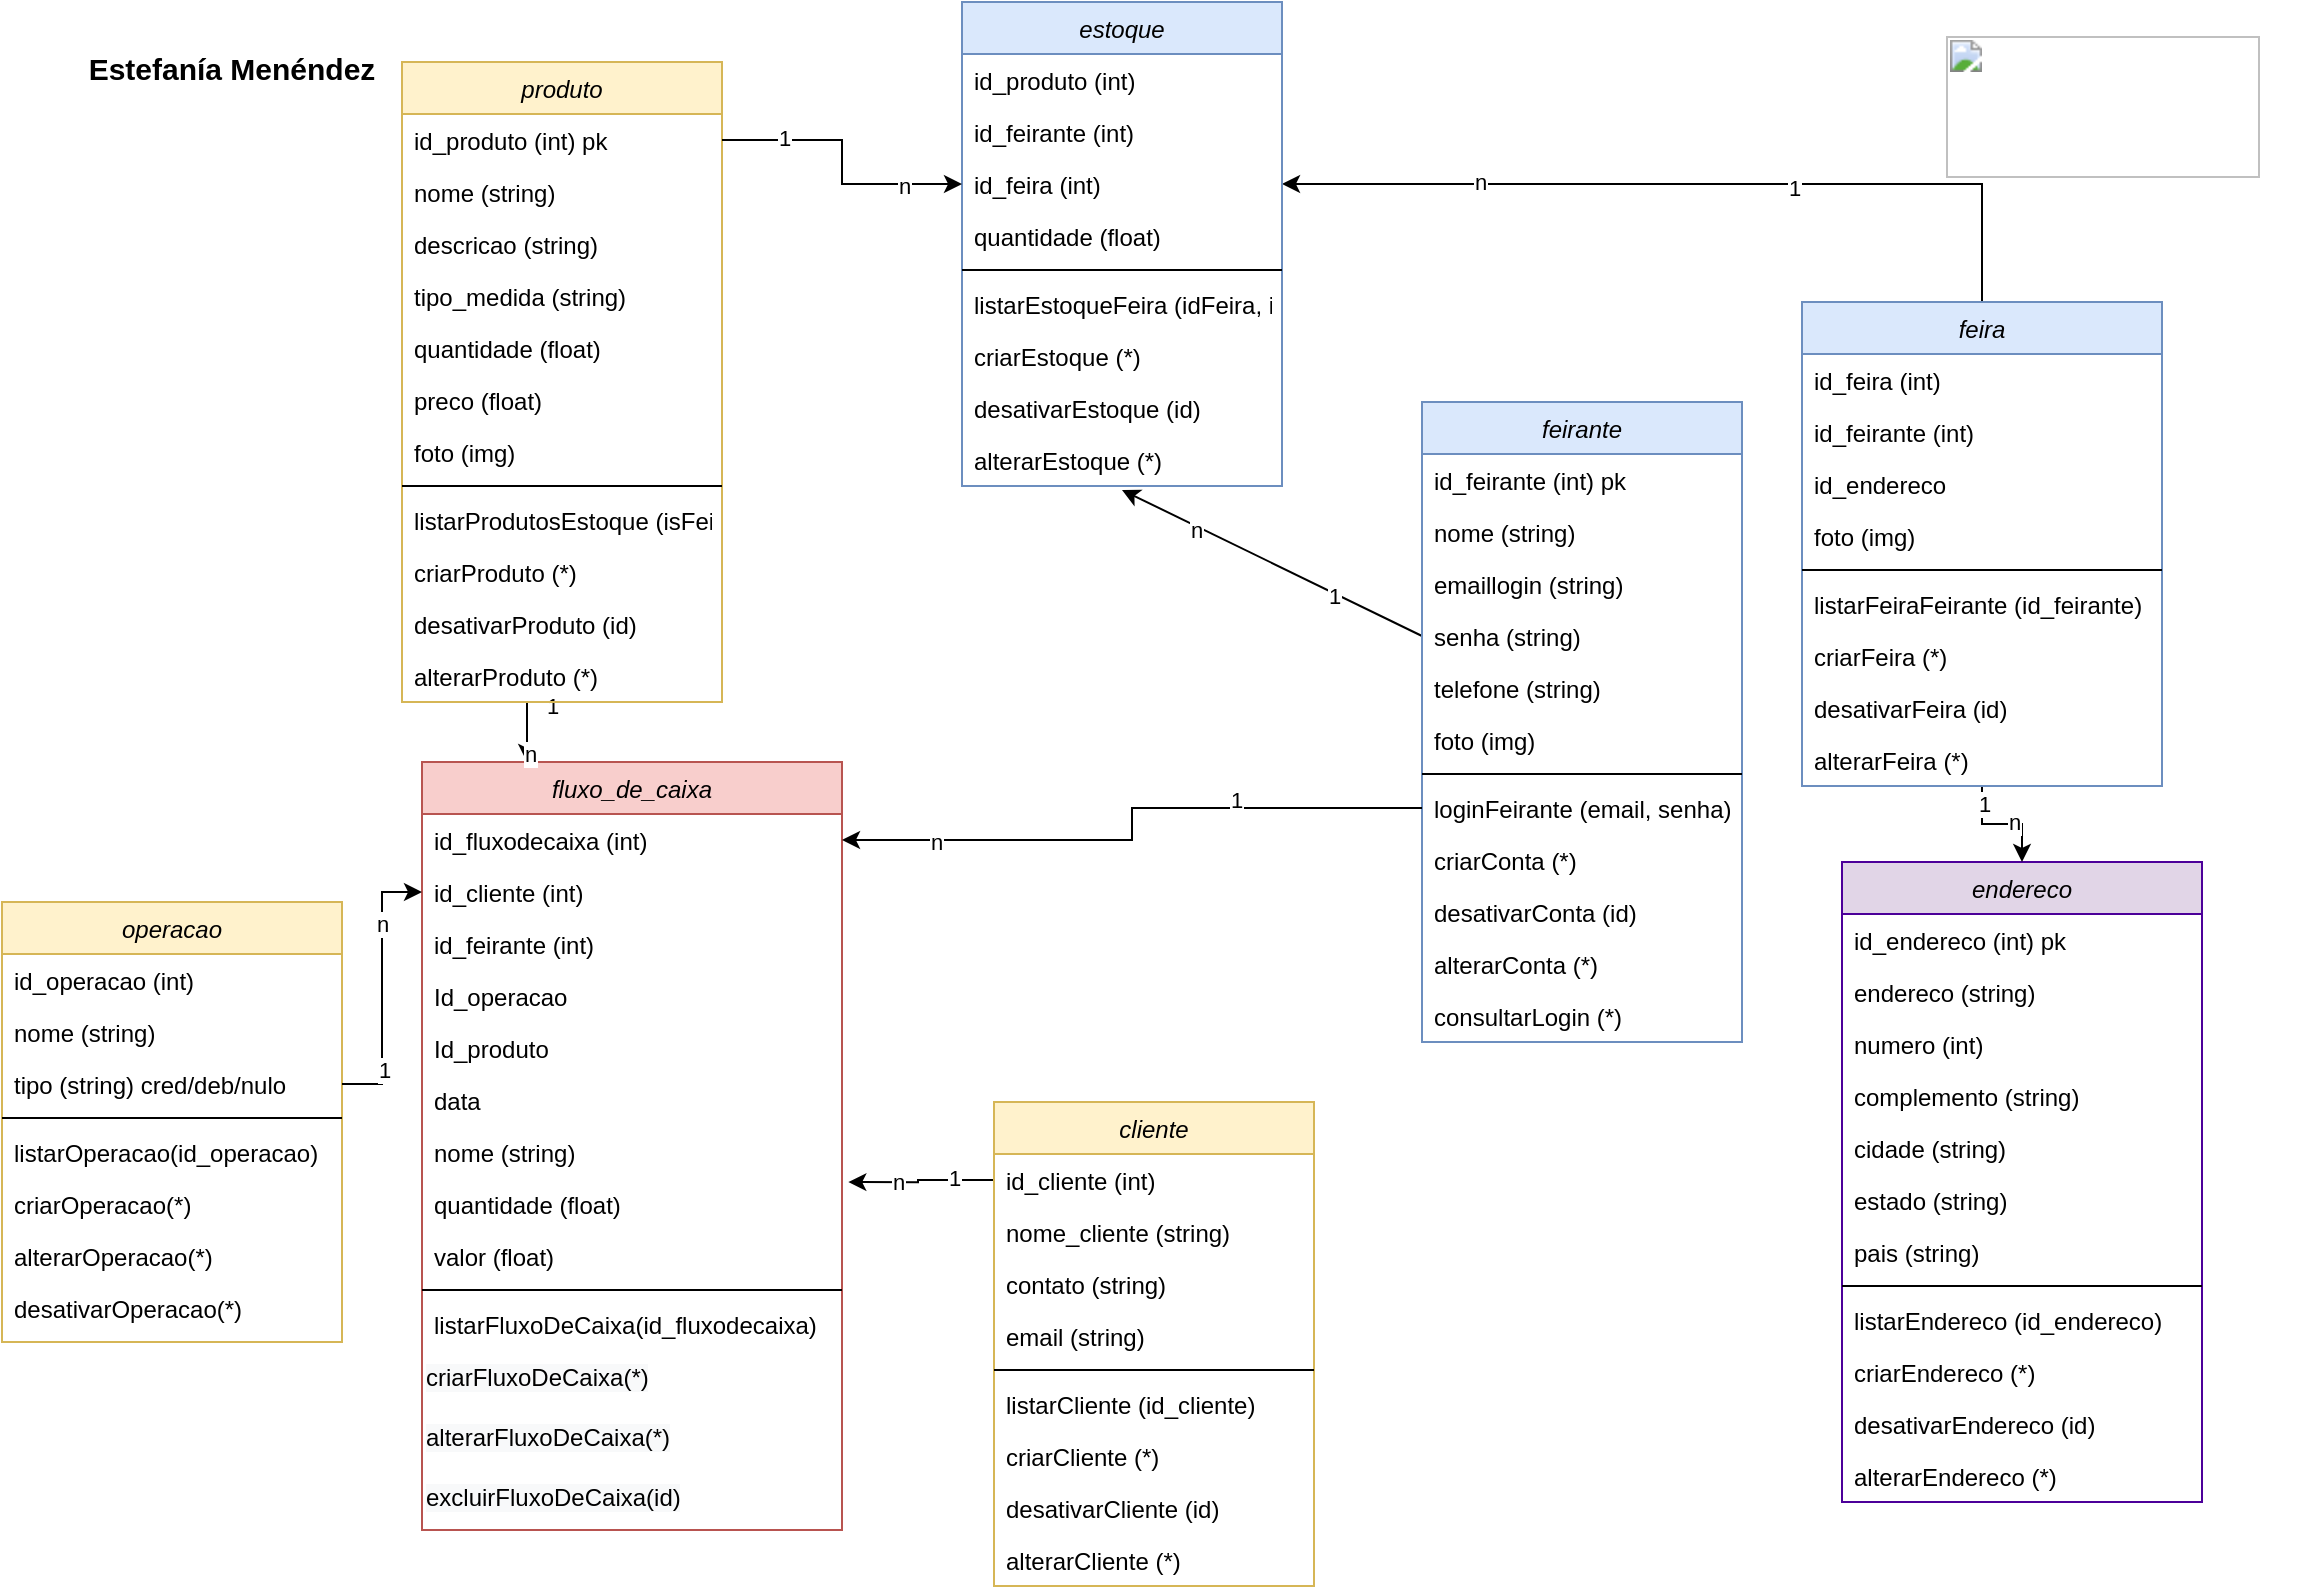 <mxfile version="18.0.6" type="google"><diagram id="C5RBs43oDa-KdzZeNtuy" name="Page-1"><mxGraphModel grid="1" page="1" gridSize="10" guides="1" tooltips="1" connect="1" arrows="1" fold="1" pageScale="1" pageWidth="1169" pageHeight="827" math="0" shadow="0"><root><mxCell id="WIyWlLk6GJQsqaUBKTNV-0"/><mxCell id="WIyWlLk6GJQsqaUBKTNV-1" parent="WIyWlLk6GJQsqaUBKTNV-0"/><mxCell id="e-i-i60JlAtbkiy0zl12-23" style="rounded=0;orthogonalLoop=1;jettySize=auto;html=1;exitX=0;exitY=0.5;exitDx=0;exitDy=0;entryX=0.5;entryY=1.077;entryDx=0;entryDy=0;startArrow=none;startFill=0;sourcePerimeterSpacing=0;targetPerimeterSpacing=0;strokeColor=default;entryPerimeter=0;" edge="1" parent="WIyWlLk6GJQsqaUBKTNV-1" source="f_8SChdZ57x9D4HwV-vr-21" target="UwgjH80NYQjeE0cWPlej-6"><mxGeometry relative="1" as="geometry"/></mxCell><mxCell id="e-i-i60JlAtbkiy0zl12-24" value="n" style="edgeLabel;html=1;align=center;verticalAlign=middle;resizable=0;points=[];" connectable="0" vertex="1" parent="e-i-i60JlAtbkiy0zl12-23"><mxGeometry x="0.504" y="2" relative="1" as="geometry"><mxPoint as="offset"/></mxGeometry></mxCell><mxCell id="e-i-i60JlAtbkiy0zl12-25" value="1" style="edgeLabel;html=1;align=center;verticalAlign=middle;resizable=0;points=[];" connectable="0" vertex="1" parent="e-i-i60JlAtbkiy0zl12-23"><mxGeometry x="-0.414" y="1" relative="1" as="geometry"><mxPoint as="offset"/></mxGeometry></mxCell><mxCell id="zkfFHV4jXpPFQw0GAbJ--0" value="feirante" style="swimlane;fontStyle=2;align=center;verticalAlign=top;childLayout=stackLayout;horizontal=1;startSize=26;horizontalStack=0;resizeParent=1;resizeLast=0;collapsible=1;marginBottom=0;rounded=0;shadow=0;strokeWidth=1;fillColor=#dae8fc;strokeColor=#6c8ebf;" vertex="1" parent="WIyWlLk6GJQsqaUBKTNV-1"><mxGeometry x="-450" y="200" width="160" height="320" as="geometry"><mxRectangle x="-610" y="310" width="160" height="26" as="alternateBounds"/></mxGeometry></mxCell><mxCell id="zkfFHV4jXpPFQw0GAbJ--1" value="id_feirante (int) pk" style="text;align=left;verticalAlign=top;spacingLeft=4;spacingRight=4;overflow=hidden;rotatable=0;points=[[0,0.5],[1,0.5]];portConstraint=eastwest;" vertex="1" parent="zkfFHV4jXpPFQw0GAbJ--0"><mxGeometry y="26" width="160" height="26" as="geometry"/></mxCell><mxCell id="zkfFHV4jXpPFQw0GAbJ--2" value="nome (string)" style="text;align=left;verticalAlign=top;spacingLeft=4;spacingRight=4;overflow=hidden;rotatable=0;points=[[0,0.5],[1,0.5]];portConstraint=eastwest;rounded=0;shadow=0;html=0;" vertex="1" parent="zkfFHV4jXpPFQw0GAbJ--0"><mxGeometry y="52" width="160" height="26" as="geometry"/></mxCell><mxCell id="zkfFHV4jXpPFQw0GAbJ--3" value="emaillogin (string)" style="text;align=left;verticalAlign=top;spacingLeft=4;spacingRight=4;overflow=hidden;rotatable=0;points=[[0,0.5],[1,0.5]];portConstraint=eastwest;rounded=0;shadow=0;html=0;" vertex="1" parent="zkfFHV4jXpPFQw0GAbJ--0"><mxGeometry y="78" width="160" height="26" as="geometry"/></mxCell><mxCell id="f_8SChdZ57x9D4HwV-vr-21" value="senha (string)" style="text;strokeColor=none;fillColor=none;align=left;verticalAlign=top;spacingLeft=4;spacingRight=4;overflow=hidden;rotatable=0;points=[[0,0.5],[1,0.5]];portConstraint=eastwest;" vertex="1" parent="zkfFHV4jXpPFQw0GAbJ--0"><mxGeometry y="104" width="160" height="26" as="geometry"/></mxCell><mxCell id="f_8SChdZ57x9D4HwV-vr-24" value="telefone (string)" style="text;strokeColor=none;fillColor=none;align=left;verticalAlign=top;spacingLeft=4;spacingRight=4;overflow=hidden;rotatable=0;points=[[0,0.5],[1,0.5]];portConstraint=eastwest;" vertex="1" parent="zkfFHV4jXpPFQw0GAbJ--0"><mxGeometry y="130" width="160" height="26" as="geometry"/></mxCell><mxCell id="f_8SChdZ57x9D4HwV-vr-25" value="foto (img)" style="text;strokeColor=none;fillColor=none;align=left;verticalAlign=top;spacingLeft=4;spacingRight=4;overflow=hidden;rotatable=0;points=[[0,0.5],[1,0.5]];portConstraint=eastwest;" vertex="1" parent="zkfFHV4jXpPFQw0GAbJ--0"><mxGeometry y="156" width="160" height="26" as="geometry"/></mxCell><mxCell id="zkfFHV4jXpPFQw0GAbJ--4" value="" style="line;html=1;strokeWidth=1;align=left;verticalAlign=middle;spacingTop=-1;spacingLeft=3;spacingRight=3;rotatable=0;labelPosition=right;points=[];portConstraint=eastwest;" vertex="1" parent="zkfFHV4jXpPFQw0GAbJ--0"><mxGeometry y="182" width="160" height="8" as="geometry"/></mxCell><mxCell id="UwgjH80NYQjeE0cWPlej-4" value="loginFeirante (email, senha)" style="text;align=left;verticalAlign=top;spacingLeft=4;spacingRight=4;overflow=hidden;rotatable=0;points=[[0,0.5],[1,0.5]];portConstraint=eastwest;" vertex="1" parent="zkfFHV4jXpPFQw0GAbJ--0"><mxGeometry y="190" width="160" height="26" as="geometry"/></mxCell><mxCell id="UwgjH80NYQjeE0cWPlej-5" value="criarConta (*)" style="text;align=left;verticalAlign=top;spacingLeft=4;spacingRight=4;overflow=hidden;rotatable=0;points=[[0,0.5],[1,0.5]];portConstraint=eastwest;" vertex="1" parent="zkfFHV4jXpPFQw0GAbJ--0"><mxGeometry y="216" width="160" height="26" as="geometry"/></mxCell><mxCell id="UwgjH80NYQjeE0cWPlej-3" value="desativarConta (id)" style="text;align=left;verticalAlign=top;spacingLeft=4;spacingRight=4;overflow=hidden;rotatable=0;points=[[0,0.5],[1,0.5]];portConstraint=eastwest;" vertex="1" parent="zkfFHV4jXpPFQw0GAbJ--0"><mxGeometry y="242" width="160" height="26" as="geometry"/></mxCell><mxCell id="ShE55iTmVnaDnwf2a41u-0" value="alterarConta (*)" style="text;align=left;verticalAlign=top;spacingLeft=4;spacingRight=4;overflow=hidden;rotatable=0;points=[[0,0.5],[1,0.5]];portConstraint=eastwest;" vertex="1" parent="zkfFHV4jXpPFQw0GAbJ--0"><mxGeometry y="268" width="160" height="26" as="geometry"/></mxCell><mxCell id="zkfFHV4jXpPFQw0GAbJ--5" value="consultarLogin (*)" style="text;align=left;verticalAlign=top;spacingLeft=4;spacingRight=4;overflow=hidden;rotatable=0;points=[[0,0.5],[1,0.5]];portConstraint=eastwest;" vertex="1" parent="zkfFHV4jXpPFQw0GAbJ--0"><mxGeometry y="294" width="160" height="26" as="geometry"/></mxCell><mxCell id="f_8SChdZ57x9D4HwV-vr-37" value="fluxo_de_caixa" style="swimlane;fontStyle=2;align=center;verticalAlign=top;childLayout=stackLayout;horizontal=1;startSize=26;horizontalStack=0;resizeParent=1;resizeLast=0;collapsible=1;marginBottom=0;rounded=0;shadow=0;strokeWidth=1;fillColor=#f8cecc;strokeColor=#b85450;" vertex="1" parent="WIyWlLk6GJQsqaUBKTNV-1"><mxGeometry x="-950" y="380" width="210" height="384" as="geometry"><mxRectangle x="-780" y="710" width="160" height="26" as="alternateBounds"/></mxGeometry></mxCell><mxCell id="f_8SChdZ57x9D4HwV-vr-38" value="id_fluxodecaixa (int)" style="text;align=left;verticalAlign=top;spacingLeft=4;spacingRight=4;overflow=hidden;rotatable=0;points=[[0,0.5],[1,0.5]];portConstraint=eastwest;" vertex="1" parent="f_8SChdZ57x9D4HwV-vr-37"><mxGeometry y="26" width="210" height="26" as="geometry"/></mxCell><mxCell id="f_8SChdZ57x9D4HwV-vr-146" value="id_cliente (int)" style="text;strokeColor=none;fillColor=none;align=left;verticalAlign=top;spacingLeft=4;spacingRight=4;overflow=hidden;rotatable=0;points=[[0,0.5],[1,0.5]];portConstraint=eastwest;" vertex="1" parent="f_8SChdZ57x9D4HwV-vr-37"><mxGeometry y="52" width="210" height="26" as="geometry"/></mxCell><mxCell id="f_8SChdZ57x9D4HwV-vr-45" value="id_feirante (int)" style="text;strokeColor=none;fillColor=none;align=left;verticalAlign=top;spacingLeft=4;spacingRight=4;overflow=hidden;rotatable=0;points=[[0,0.5],[1,0.5]];portConstraint=eastwest;" vertex="1" parent="f_8SChdZ57x9D4HwV-vr-37"><mxGeometry y="78" width="210" height="26" as="geometry"/></mxCell><mxCell id="f_8SChdZ57x9D4HwV-vr-39" value="Id_operacao" style="text;align=left;verticalAlign=top;spacingLeft=4;spacingRight=4;overflow=hidden;rotatable=0;points=[[0,0.5],[1,0.5]];portConstraint=eastwest;rounded=0;shadow=0;html=0;" vertex="1" parent="f_8SChdZ57x9D4HwV-vr-37"><mxGeometry y="104" width="210" height="26" as="geometry"/></mxCell><mxCell id="e-i-i60JlAtbkiy0zl12-42" value="Id_produto" style="text;align=left;verticalAlign=top;spacingLeft=4;spacingRight=4;overflow=hidden;rotatable=0;points=[[0,0.5],[1,0.5]];portConstraint=eastwest;rounded=0;shadow=0;html=0;" vertex="1" parent="f_8SChdZ57x9D4HwV-vr-37"><mxGeometry y="130" width="210" height="26" as="geometry"/></mxCell><mxCell id="e-i-i60JlAtbkiy0zl12-43" value="data" style="text;align=left;verticalAlign=top;spacingLeft=4;spacingRight=4;overflow=hidden;rotatable=0;points=[[0,0.5],[1,0.5]];portConstraint=eastwest;rounded=0;shadow=0;html=0;" vertex="1" parent="f_8SChdZ57x9D4HwV-vr-37"><mxGeometry y="156" width="210" height="26" as="geometry"/></mxCell><mxCell id="f_8SChdZ57x9D4HwV-vr-107" value="nome (string)" style="text;align=left;verticalAlign=top;spacingLeft=4;spacingRight=4;overflow=hidden;rotatable=0;points=[[0,0.5],[1,0.5]];portConstraint=eastwest;rounded=0;shadow=0;html=0;" vertex="1" parent="f_8SChdZ57x9D4HwV-vr-37"><mxGeometry y="182" width="210" height="26" as="geometry"/></mxCell><mxCell id="f_8SChdZ57x9D4HwV-vr-40" value="quantidade (float)" style="text;align=left;verticalAlign=top;spacingLeft=4;spacingRight=4;overflow=hidden;rotatable=0;points=[[0,0.5],[1,0.5]];portConstraint=eastwest;rounded=0;shadow=0;html=0;" vertex="1" parent="f_8SChdZ57x9D4HwV-vr-37"><mxGeometry y="208" width="210" height="26" as="geometry"/></mxCell><mxCell id="f_8SChdZ57x9D4HwV-vr-41" value="valor (float)" style="text;strokeColor=none;fillColor=none;align=left;verticalAlign=top;spacingLeft=4;spacingRight=4;overflow=hidden;rotatable=0;points=[[0,0.5],[1,0.5]];portConstraint=eastwest;" vertex="1" parent="f_8SChdZ57x9D4HwV-vr-37"><mxGeometry y="234" width="210" height="26" as="geometry"/></mxCell><mxCell id="f_8SChdZ57x9D4HwV-vr-46" value="" style="line;html=1;strokeWidth=1;align=left;verticalAlign=middle;spacingTop=-1;spacingLeft=3;spacingRight=3;rotatable=0;labelPosition=right;points=[];portConstraint=eastwest;" vertex="1" parent="f_8SChdZ57x9D4HwV-vr-37"><mxGeometry y="260" width="210" height="8" as="geometry"/></mxCell><mxCell id="f_8SChdZ57x9D4HwV-vr-47" value="listarFluxoDeCaixa(id_fluxodecaixa)" style="text;align=left;verticalAlign=top;spacingLeft=4;spacingRight=4;overflow=hidden;rotatable=0;points=[[0,0.5],[1,0.5]];portConstraint=eastwest;" vertex="1" parent="f_8SChdZ57x9D4HwV-vr-37"><mxGeometry y="268" width="210" height="26" as="geometry"/></mxCell><mxCell id="mXNdYum4kZh3Am-4pBty-13" value="&lt;span style=&quot;color: rgb(0 , 0 , 0) ; font-family: &amp;#34;helvetica&amp;#34; ; font-size: 12px ; font-style: normal ; font-weight: 400 ; letter-spacing: normal ; text-align: left ; text-indent: 0px ; text-transform: none ; word-spacing: 0px ; background-color: rgb(248 , 249 , 250) ; display: inline ; float: none&quot;&gt;criarFluxoDeCaixa(*)&lt;/span&gt;" style="text;whiteSpace=wrap;html=1;" vertex="1" parent="f_8SChdZ57x9D4HwV-vr-37"><mxGeometry y="294" width="210" height="30" as="geometry"/></mxCell><mxCell id="mXNdYum4kZh3Am-4pBty-9" value="&lt;span style=&quot;color: rgb(0 , 0 , 0) ; font-family: &amp;#34;helvetica&amp;#34; ; font-size: 12px ; font-style: normal ; font-weight: 400 ; letter-spacing: normal ; text-align: left ; text-indent: 0px ; text-transform: none ; word-spacing: 0px ; background-color: rgb(248 , 249 , 250) ; display: inline ; float: none&quot;&gt;alterarFluxoDeCaixa(*)&lt;/span&gt;" style="text;whiteSpace=wrap;html=1;" vertex="1" parent="f_8SChdZ57x9D4HwV-vr-37"><mxGeometry y="324" width="210" height="30" as="geometry"/></mxCell><mxCell id="mXNdYum4kZh3Am-4pBty-11" value="&lt;span style=&quot;color: rgb(0 , 0 , 0) ; font-family: &amp;#34;helvetica&amp;#34; ; font-size: 12px ; font-style: normal ; font-weight: 400 ; letter-spacing: normal ; text-align: left ; text-indent: 0px ; text-transform: none ; word-spacing: 0px ; background-color: rgb(248 , 249 , 250) ; display: inline ; float: none&quot;&gt;excluirFluxoDeCaixa(id)&lt;/span&gt;" style="text;whiteSpace=wrap;html=1;" vertex="1" parent="f_8SChdZ57x9D4HwV-vr-37"><mxGeometry y="354" width="210" height="30" as="geometry"/></mxCell><mxCell id="f_8SChdZ57x9D4HwV-vr-48" value="endereco" style="swimlane;fontStyle=2;align=center;verticalAlign=top;childLayout=stackLayout;horizontal=1;startSize=26;horizontalStack=0;resizeParent=1;resizeLast=0;collapsible=1;marginBottom=0;rounded=0;shadow=0;strokeWidth=1;fillColor=#e1d5e7;strokeColor=#4C0099;" vertex="1" parent="WIyWlLk6GJQsqaUBKTNV-1"><mxGeometry x="-240" y="430" width="180" height="320" as="geometry"><mxRectangle x="-330" y="420" width="160" height="26" as="alternateBounds"/></mxGeometry></mxCell><mxCell id="f_8SChdZ57x9D4HwV-vr-49" value="id_endereco (int) pk" style="text;align=left;verticalAlign=top;spacingLeft=4;spacingRight=4;overflow=hidden;rotatable=0;points=[[0,0.5],[1,0.5]];portConstraint=eastwest;" vertex="1" parent="f_8SChdZ57x9D4HwV-vr-48"><mxGeometry y="26" width="180" height="26" as="geometry"/></mxCell><mxCell id="f_8SChdZ57x9D4HwV-vr-50" value="endereco (string)" style="text;align=left;verticalAlign=top;spacingLeft=4;spacingRight=4;overflow=hidden;rotatable=0;points=[[0,0.5],[1,0.5]];portConstraint=eastwest;rounded=0;shadow=0;html=0;" vertex="1" parent="f_8SChdZ57x9D4HwV-vr-48"><mxGeometry y="52" width="180" height="26" as="geometry"/></mxCell><mxCell id="f_8SChdZ57x9D4HwV-vr-51" value="numero (int)" style="text;align=left;verticalAlign=top;spacingLeft=4;spacingRight=4;overflow=hidden;rotatable=0;points=[[0,0.5],[1,0.5]];portConstraint=eastwest;rounded=0;shadow=0;html=0;" vertex="1" parent="f_8SChdZ57x9D4HwV-vr-48"><mxGeometry y="78" width="180" height="26" as="geometry"/></mxCell><mxCell id="f_8SChdZ57x9D4HwV-vr-52" value="complemento (string)" style="text;strokeColor=none;fillColor=none;align=left;verticalAlign=top;spacingLeft=4;spacingRight=4;overflow=hidden;rotatable=0;points=[[0,0.5],[1,0.5]];portConstraint=eastwest;" vertex="1" parent="f_8SChdZ57x9D4HwV-vr-48"><mxGeometry y="104" width="180" height="26" as="geometry"/></mxCell><mxCell id="f_8SChdZ57x9D4HwV-vr-53" value="cidade (string)" style="text;strokeColor=none;fillColor=none;align=left;verticalAlign=top;spacingLeft=4;spacingRight=4;overflow=hidden;rotatable=0;points=[[0,0.5],[1,0.5]];portConstraint=eastwest;" vertex="1" parent="f_8SChdZ57x9D4HwV-vr-48"><mxGeometry y="130" width="180" height="26" as="geometry"/></mxCell><mxCell id="f_8SChdZ57x9D4HwV-vr-56" value="estado (string)" style="text;strokeColor=none;fillColor=none;align=left;verticalAlign=top;spacingLeft=4;spacingRight=4;overflow=hidden;rotatable=0;points=[[0,0.5],[1,0.5]];portConstraint=eastwest;" vertex="1" parent="f_8SChdZ57x9D4HwV-vr-48"><mxGeometry y="156" width="180" height="26" as="geometry"/></mxCell><mxCell id="f_8SChdZ57x9D4HwV-vr-57" value="pais (string)" style="text;strokeColor=none;fillColor=none;align=left;verticalAlign=top;spacingLeft=4;spacingRight=4;overflow=hidden;rotatable=0;points=[[0,0.5],[1,0.5]];portConstraint=eastwest;" vertex="1" parent="f_8SChdZ57x9D4HwV-vr-48"><mxGeometry y="182" width="180" height="26" as="geometry"/></mxCell><mxCell id="f_8SChdZ57x9D4HwV-vr-54" value="" style="line;html=1;strokeWidth=1;align=left;verticalAlign=middle;spacingTop=-1;spacingLeft=3;spacingRight=3;rotatable=0;labelPosition=right;points=[];portConstraint=eastwest;" vertex="1" parent="f_8SChdZ57x9D4HwV-vr-48"><mxGeometry y="208" width="180" height="8" as="geometry"/></mxCell><mxCell id="f_8SChdZ57x9D4HwV-vr-55" value="listarEndereco (id_endereco)" style="text;align=left;verticalAlign=top;spacingLeft=4;spacingRight=4;overflow=hidden;rotatable=0;points=[[0,0.5],[1,0.5]];portConstraint=eastwest;" vertex="1" parent="f_8SChdZ57x9D4HwV-vr-48"><mxGeometry y="216" width="180" height="26" as="geometry"/></mxCell><mxCell id="mXNdYum4kZh3Am-4pBty-1" value="criarEndereco (*)" style="text;align=left;verticalAlign=top;spacingLeft=4;spacingRight=4;overflow=hidden;rotatable=0;points=[[0,0.5],[1,0.5]];portConstraint=eastwest;" vertex="1" parent="f_8SChdZ57x9D4HwV-vr-48"><mxGeometry y="242" width="180" height="26" as="geometry"/></mxCell><mxCell id="mXNdYum4kZh3Am-4pBty-2" value="desativarEndereco (id)" style="text;align=left;verticalAlign=top;spacingLeft=4;spacingRight=4;overflow=hidden;rotatable=0;points=[[0,0.5],[1,0.5]];portConstraint=eastwest;" vertex="1" parent="f_8SChdZ57x9D4HwV-vr-48"><mxGeometry y="268" width="180" height="26" as="geometry"/></mxCell><mxCell id="mXNdYum4kZh3Am-4pBty-3" value="alterarEndereco (*)" style="text;align=left;verticalAlign=top;spacingLeft=4;spacingRight=4;overflow=hidden;rotatable=0;points=[[0,0.5],[1,0.5]];portConstraint=eastwest;" vertex="1" parent="f_8SChdZ57x9D4HwV-vr-48"><mxGeometry y="294" width="180" height="26" as="geometry"/></mxCell><mxCell id="f_8SChdZ57x9D4HwV-vr-69" value="operacao" style="swimlane;fontStyle=2;align=center;verticalAlign=top;childLayout=stackLayout;horizontal=1;startSize=26;horizontalStack=0;resizeParent=1;resizeLast=0;collapsible=1;marginBottom=0;rounded=0;shadow=0;strokeWidth=1;fillColor=#fff2cc;strokeColor=#d6b656;" vertex="1" parent="WIyWlLk6GJQsqaUBKTNV-1"><mxGeometry x="-1160" y="450" width="170" height="220" as="geometry"><mxRectangle x="-1000" y="636" width="160" height="26" as="alternateBounds"/></mxGeometry></mxCell><mxCell id="f_8SChdZ57x9D4HwV-vr-70" value="id_operacao (int)" style="text;align=left;verticalAlign=top;spacingLeft=4;spacingRight=4;overflow=hidden;rotatable=0;points=[[0,0.5],[1,0.5]];portConstraint=eastwest;" vertex="1" parent="f_8SChdZ57x9D4HwV-vr-69"><mxGeometry y="26" width="170" height="26" as="geometry"/></mxCell><mxCell id="e-i-i60JlAtbkiy0zl12-38" value="nome (string)" style="text;strokeColor=none;fillColor=none;align=left;verticalAlign=top;spacingLeft=4;spacingRight=4;overflow=hidden;rotatable=0;points=[[0,0.5],[1,0.5]];portConstraint=eastwest;" vertex="1" parent="f_8SChdZ57x9D4HwV-vr-69"><mxGeometry y="52" width="170" height="26" as="geometry"/></mxCell><mxCell id="f_8SChdZ57x9D4HwV-vr-76" value="tipo (string) cred/deb/nulo" style="text;strokeColor=none;fillColor=none;align=left;verticalAlign=top;spacingLeft=4;spacingRight=4;overflow=hidden;rotatable=0;points=[[0,0.5],[1,0.5]];portConstraint=eastwest;" vertex="1" parent="f_8SChdZ57x9D4HwV-vr-69"><mxGeometry y="78" width="170" height="26" as="geometry"/></mxCell><mxCell id="f_8SChdZ57x9D4HwV-vr-77" value="" style="line;html=1;strokeWidth=1;align=left;verticalAlign=middle;spacingTop=-1;spacingLeft=3;spacingRight=3;rotatable=0;labelPosition=right;points=[];portConstraint=eastwest;" vertex="1" parent="f_8SChdZ57x9D4HwV-vr-69"><mxGeometry y="104" width="170" height="8" as="geometry"/></mxCell><mxCell id="f_8SChdZ57x9D4HwV-vr-78" value="listarOperacao(id_operacao)" style="text;align=left;verticalAlign=top;spacingLeft=4;spacingRight=4;overflow=hidden;rotatable=0;points=[[0,0.5],[1,0.5]];portConstraint=eastwest;" vertex="1" parent="f_8SChdZ57x9D4HwV-vr-69"><mxGeometry y="112" width="170" height="26" as="geometry"/></mxCell><mxCell id="mXNdYum4kZh3Am-4pBty-8" value="criarOperacao(*)" style="text;align=left;verticalAlign=top;spacingLeft=4;spacingRight=4;overflow=hidden;rotatable=0;points=[[0,0.5],[1,0.5]];portConstraint=eastwest;" vertex="1" parent="f_8SChdZ57x9D4HwV-vr-69"><mxGeometry y="138" width="170" height="26" as="geometry"/></mxCell><mxCell id="mXNdYum4kZh3Am-4pBty-10" value="alterarOperacao(*)" style="text;align=left;verticalAlign=top;spacingLeft=4;spacingRight=4;overflow=hidden;rotatable=0;points=[[0,0.5],[1,0.5]];portConstraint=eastwest;" vertex="1" parent="f_8SChdZ57x9D4HwV-vr-69"><mxGeometry y="164" width="170" height="26" as="geometry"/></mxCell><mxCell id="mXNdYum4kZh3Am-4pBty-14" value="desativarOperacao(*)" style="text;align=left;verticalAlign=top;spacingLeft=4;spacingRight=4;overflow=hidden;rotatable=0;points=[[0,0.5],[1,0.5]];portConstraint=eastwest;" vertex="1" parent="f_8SChdZ57x9D4HwV-vr-69"><mxGeometry y="190" width="170" height="26" as="geometry"/></mxCell><mxCell id="e-i-i60JlAtbkiy0zl12-16" style="edgeStyle=elbowEdgeStyle;rounded=0;orthogonalLoop=1;jettySize=auto;html=1;exitX=0.5;exitY=1;exitDx=0;exitDy=0;entryX=0.5;entryY=0;entryDx=0;entryDy=0;elbow=vertical;" edge="1" parent="WIyWlLk6GJQsqaUBKTNV-1" source="f_8SChdZ57x9D4HwV-vr-81" target="f_8SChdZ57x9D4HwV-vr-48"><mxGeometry relative="1" as="geometry"/></mxCell><mxCell id="e-i-i60JlAtbkiy0zl12-17" value="n" style="edgeLabel;html=1;align=center;verticalAlign=middle;resizable=0;points=[];" connectable="0" vertex="1" parent="e-i-i60JlAtbkiy0zl12-16"><mxGeometry x="0.205" y="1" relative="1" as="geometry"><mxPoint as="offset"/></mxGeometry></mxCell><mxCell id="e-i-i60JlAtbkiy0zl12-18" value="1" style="edgeLabel;html=1;align=center;verticalAlign=middle;resizable=0;points=[];" connectable="0" vertex="1" parent="e-i-i60JlAtbkiy0zl12-16"><mxGeometry x="-0.708" y="1" relative="1" as="geometry"><mxPoint as="offset"/></mxGeometry></mxCell><mxCell id="e-i-i60JlAtbkiy0zl12-29" style="edgeStyle=orthogonalEdgeStyle;rounded=0;orthogonalLoop=1;jettySize=auto;html=1;exitX=0.5;exitY=0;exitDx=0;exitDy=0;entryX=1;entryY=0.5;entryDx=0;entryDy=0;startArrow=none;startFill=0;sourcePerimeterSpacing=0;targetPerimeterSpacing=0;strokeColor=default;" edge="1" parent="WIyWlLk6GJQsqaUBKTNV-1" source="f_8SChdZ57x9D4HwV-vr-81" target="f_8SChdZ57x9D4HwV-vr-113"><mxGeometry relative="1" as="geometry"/></mxCell><mxCell id="e-i-i60JlAtbkiy0zl12-30" value="n" style="edgeLabel;html=1;align=center;verticalAlign=middle;resizable=0;points=[];" connectable="0" vertex="1" parent="e-i-i60JlAtbkiy0zl12-29"><mxGeometry x="0.52" y="-1" relative="1" as="geometry"><mxPoint x="1" as="offset"/></mxGeometry></mxCell><mxCell id="e-i-i60JlAtbkiy0zl12-31" value="1" style="edgeLabel;html=1;align=center;verticalAlign=middle;resizable=0;points=[];" connectable="0" vertex="1" parent="e-i-i60JlAtbkiy0zl12-29"><mxGeometry x="-0.25" y="2" relative="1" as="geometry"><mxPoint as="offset"/></mxGeometry></mxCell><mxCell id="f_8SChdZ57x9D4HwV-vr-81" value="feira" style="swimlane;fontStyle=2;align=center;verticalAlign=top;childLayout=stackLayout;horizontal=1;startSize=26;horizontalStack=0;resizeParent=1;resizeLast=0;collapsible=1;marginBottom=0;rounded=0;shadow=0;strokeWidth=1;fillColor=#dae8fc;strokeColor=#6c8ebf;" vertex="1" parent="WIyWlLk6GJQsqaUBKTNV-1"><mxGeometry x="-260" y="150" width="180" height="242" as="geometry"><mxRectangle x="-360" y="144" width="160" height="26" as="alternateBounds"/></mxGeometry></mxCell><mxCell id="f_8SChdZ57x9D4HwV-vr-82" value="id_feira (int)" style="text;align=left;verticalAlign=top;spacingLeft=4;spacingRight=4;overflow=hidden;rotatable=0;points=[[0,0.5],[1,0.5]];portConstraint=eastwest;" vertex="1" parent="f_8SChdZ57x9D4HwV-vr-81"><mxGeometry y="26" width="180" height="26" as="geometry"/></mxCell><mxCell id="f_8SChdZ57x9D4HwV-vr-108" value="id_feirante (int)" style="text;strokeColor=none;fillColor=none;align=left;verticalAlign=top;spacingLeft=4;spacingRight=4;overflow=hidden;rotatable=0;points=[[0,0.5],[1,0.5]];portConstraint=eastwest;" vertex="1" parent="f_8SChdZ57x9D4HwV-vr-81"><mxGeometry y="52" width="180" height="26" as="geometry"/></mxCell><mxCell id="f_8SChdZ57x9D4HwV-vr-83" value="id_endereco" style="text;align=left;verticalAlign=top;spacingLeft=4;spacingRight=4;overflow=hidden;rotatable=0;points=[[0,0.5],[1,0.5]];portConstraint=eastwest;rounded=0;shadow=0;html=0;" vertex="1" parent="f_8SChdZ57x9D4HwV-vr-81"><mxGeometry y="78" width="180" height="26" as="geometry"/></mxCell><mxCell id="f_8SChdZ57x9D4HwV-vr-87" value="foto (img)" style="text;strokeColor=none;fillColor=none;align=left;verticalAlign=top;spacingLeft=4;spacingRight=4;overflow=hidden;rotatable=0;points=[[0,0.5],[1,0.5]];portConstraint=eastwest;" vertex="1" parent="f_8SChdZ57x9D4HwV-vr-81"><mxGeometry y="104" width="180" height="26" as="geometry"/></mxCell><mxCell id="f_8SChdZ57x9D4HwV-vr-88" value="" style="line;html=1;strokeWidth=1;align=left;verticalAlign=middle;spacingTop=-1;spacingLeft=3;spacingRight=3;rotatable=0;labelPosition=right;points=[];portConstraint=eastwest;" vertex="1" parent="f_8SChdZ57x9D4HwV-vr-81"><mxGeometry y="130" width="180" height="8" as="geometry"/></mxCell><mxCell id="UwgjH80NYQjeE0cWPlej-1" value="listarFeiraFeirante (id_feirante)" style="text;align=left;verticalAlign=top;spacingLeft=4;spacingRight=4;overflow=hidden;rotatable=0;points=[[0,0.5],[1,0.5]];portConstraint=eastwest;" vertex="1" parent="f_8SChdZ57x9D4HwV-vr-81"><mxGeometry y="138" width="180" height="26" as="geometry"/></mxCell><mxCell id="UwgjH80NYQjeE0cWPlej-2" value="criarFeira (*)" style="text;align=left;verticalAlign=top;spacingLeft=4;spacingRight=4;overflow=hidden;rotatable=0;points=[[0,0.5],[1,0.5]];portConstraint=eastwest;" vertex="1" parent="f_8SChdZ57x9D4HwV-vr-81"><mxGeometry y="164" width="180" height="26" as="geometry"/></mxCell><mxCell id="f_8SChdZ57x9D4HwV-vr-89" value="desativarFeira (id)" style="text;align=left;verticalAlign=top;spacingLeft=4;spacingRight=4;overflow=hidden;rotatable=0;points=[[0,0.5],[1,0.5]];portConstraint=eastwest;" vertex="1" parent="f_8SChdZ57x9D4HwV-vr-81"><mxGeometry y="190" width="180" height="26" as="geometry"/></mxCell><mxCell id="UwgjH80NYQjeE0cWPlej-0" value="alterarFeira (*)&#10;" style="text;align=left;verticalAlign=top;spacingLeft=4;spacingRight=4;overflow=hidden;rotatable=0;points=[[0,0.5],[1,0.5]];portConstraint=eastwest;" vertex="1" parent="f_8SChdZ57x9D4HwV-vr-81"><mxGeometry y="216" width="180" height="26" as="geometry"/></mxCell><mxCell id="f_8SChdZ57x9D4HwV-vr-93" value="&lt;b style=&quot;font-size: 15px;&quot;&gt;Estefanía Menéndez&lt;/b&gt;" style="text;html=1;strokeColor=none;fillColor=none;align=center;verticalAlign=middle;whiteSpace=wrap;rounded=0;fontSize=15;" vertex="1" parent="WIyWlLk6GJQsqaUBKTNV-1"><mxGeometry x="-1130" y="18" width="170" height="30" as="geometry"/></mxCell><mxCell id="f_8SChdZ57x9D4HwV-vr-111" value="estoque" style="swimlane;fontStyle=2;align=center;verticalAlign=top;childLayout=stackLayout;horizontal=1;startSize=26;horizontalStack=0;resizeParent=1;resizeLast=0;collapsible=1;marginBottom=0;rounded=0;shadow=0;strokeWidth=1;fillColor=#dae8fc;strokeColor=#6c8ebf;" vertex="1" parent="WIyWlLk6GJQsqaUBKTNV-1"><mxGeometry x="-680" width="160" height="242" as="geometry"><mxRectangle x="-664" y="6" width="160" height="26" as="alternateBounds"/></mxGeometry></mxCell><mxCell id="f_8SChdZ57x9D4HwV-vr-112" value="id_produto (int)&#10;" style="text;align=left;verticalAlign=top;spacingLeft=4;spacingRight=4;overflow=hidden;rotatable=0;points=[[0,0.5],[1,0.5]];portConstraint=eastwest;" vertex="1" parent="f_8SChdZ57x9D4HwV-vr-111"><mxGeometry y="26" width="160" height="26" as="geometry"/></mxCell><mxCell id="f_8SChdZ57x9D4HwV-vr-144" value="id_feirante (int)" style="text;align=left;verticalAlign=top;spacingLeft=4;spacingRight=4;overflow=hidden;rotatable=0;points=[[0,0.5],[1,0.5]];portConstraint=eastwest;rounded=0;shadow=0;html=0;" vertex="1" parent="f_8SChdZ57x9D4HwV-vr-111"><mxGeometry y="52" width="160" height="26" as="geometry"/></mxCell><mxCell id="f_8SChdZ57x9D4HwV-vr-113" value="id_feira (int)" style="text;align=left;verticalAlign=top;spacingLeft=4;spacingRight=4;overflow=hidden;rotatable=0;points=[[0,0.5],[1,0.5]];portConstraint=eastwest;rounded=0;shadow=0;html=0;" vertex="1" parent="f_8SChdZ57x9D4HwV-vr-111"><mxGeometry y="78" width="160" height="26" as="geometry"/></mxCell><mxCell id="f_8SChdZ57x9D4HwV-vr-133" value="quantidade (float)" style="text;align=left;verticalAlign=top;spacingLeft=4;spacingRight=4;overflow=hidden;rotatable=0;points=[[0,0.5],[1,0.5]];portConstraint=eastwest;rounded=0;shadow=0;html=0;" vertex="1" parent="f_8SChdZ57x9D4HwV-vr-111"><mxGeometry y="104" width="160" height="26" as="geometry"/></mxCell><mxCell id="f_8SChdZ57x9D4HwV-vr-116" value="" style="line;html=1;strokeWidth=1;align=left;verticalAlign=middle;spacingTop=-1;spacingLeft=3;spacingRight=3;rotatable=0;labelPosition=right;points=[];portConstraint=eastwest;" vertex="1" parent="f_8SChdZ57x9D4HwV-vr-111"><mxGeometry y="130" width="160" height="8" as="geometry"/></mxCell><mxCell id="f_8SChdZ57x9D4HwV-vr-117" value="listarEstoqueFeira (idFeira, idEstoque)" style="text;align=left;verticalAlign=top;spacingLeft=4;spacingRight=4;overflow=hidden;rotatable=0;points=[[0,0.5],[1,0.5]];portConstraint=eastwest;" vertex="1" parent="f_8SChdZ57x9D4HwV-vr-111"><mxGeometry y="138" width="160" height="26" as="geometry"/></mxCell><mxCell id="UwgjH80NYQjeE0cWPlej-7" value="criarEstoque (*)" style="text;align=left;verticalAlign=top;spacingLeft=4;spacingRight=4;overflow=hidden;rotatable=0;points=[[0,0.5],[1,0.5]];portConstraint=eastwest;" vertex="1" parent="f_8SChdZ57x9D4HwV-vr-111"><mxGeometry y="164" width="160" height="26" as="geometry"/></mxCell><mxCell id="UwgjH80NYQjeE0cWPlej-8" value="desativarEstoque (id)" style="text;align=left;verticalAlign=top;spacingLeft=4;spacingRight=4;overflow=hidden;rotatable=0;points=[[0,0.5],[1,0.5]];portConstraint=eastwest;" vertex="1" parent="f_8SChdZ57x9D4HwV-vr-111"><mxGeometry y="190" width="160" height="26" as="geometry"/></mxCell><mxCell id="UwgjH80NYQjeE0cWPlej-6" value="alterarEstoque (*)" style="text;align=left;verticalAlign=top;spacingLeft=4;spacingRight=4;overflow=hidden;rotatable=0;points=[[0,0.5],[1,0.5]];portConstraint=eastwest;" vertex="1" parent="f_8SChdZ57x9D4HwV-vr-111"><mxGeometry y="216" width="160" height="26" as="geometry"/></mxCell><mxCell id="e-i-i60JlAtbkiy0zl12-44" style="edgeStyle=orthogonalEdgeStyle;rounded=0;orthogonalLoop=1;jettySize=auto;html=1;exitX=0.5;exitY=1;exitDx=0;exitDy=0;entryX=0.25;entryY=0;entryDx=0;entryDy=0;startArrow=none;startFill=0;sourcePerimeterSpacing=0;targetPerimeterSpacing=0;strokeColor=default;" edge="1" parent="WIyWlLk6GJQsqaUBKTNV-1" source="f_8SChdZ57x9D4HwV-vr-26" target="f_8SChdZ57x9D4HwV-vr-37"><mxGeometry relative="1" as="geometry"/></mxCell><mxCell id="e-i-i60JlAtbkiy0zl12-45" value="1" style="edgeLabel;html=1;align=center;verticalAlign=middle;resizable=0;points=[];" connectable="0" vertex="1" parent="e-i-i60JlAtbkiy0zl12-44"><mxGeometry x="-0.799" y="1" relative="1" as="geometry"><mxPoint y="1" as="offset"/></mxGeometry></mxCell><mxCell id="e-i-i60JlAtbkiy0zl12-46" value="n" style="edgeLabel;html=1;align=center;verticalAlign=middle;resizable=0;points=[];" connectable="0" vertex="1" parent="e-i-i60JlAtbkiy0zl12-44"><mxGeometry x="0.772" y="1" relative="1" as="geometry"><mxPoint y="1" as="offset"/></mxGeometry></mxCell><mxCell id="f_8SChdZ57x9D4HwV-vr-26" value="produto" style="swimlane;fontStyle=2;align=center;verticalAlign=top;childLayout=stackLayout;horizontal=1;startSize=26;horizontalStack=0;resizeParent=1;resizeLast=0;collapsible=1;marginBottom=0;rounded=0;shadow=0;strokeWidth=1;fillColor=#fff2cc;strokeColor=#d6b656;" vertex="1" parent="WIyWlLk6GJQsqaUBKTNV-1"><mxGeometry x="-960" y="30" width="160" height="320" as="geometry"><mxRectangle x="-970" y="144" width="160" height="26" as="alternateBounds"/></mxGeometry></mxCell><mxCell id="f_8SChdZ57x9D4HwV-vr-27" value="id_produto (int) pk" style="text;align=left;verticalAlign=top;spacingLeft=4;spacingRight=4;overflow=hidden;rotatable=0;points=[[0,0.5],[1,0.5]];portConstraint=eastwest;" vertex="1" parent="f_8SChdZ57x9D4HwV-vr-26"><mxGeometry y="26" width="160" height="26" as="geometry"/></mxCell><mxCell id="f_8SChdZ57x9D4HwV-vr-28" value="nome (string)" style="text;align=left;verticalAlign=top;spacingLeft=4;spacingRight=4;overflow=hidden;rotatable=0;points=[[0,0.5],[1,0.5]];portConstraint=eastwest;rounded=0;shadow=0;html=0;" vertex="1" parent="f_8SChdZ57x9D4HwV-vr-26"><mxGeometry y="52" width="160" height="26" as="geometry"/></mxCell><mxCell id="f_8SChdZ57x9D4HwV-vr-32" value="descricao (string)" style="text;strokeColor=none;fillColor=none;align=left;verticalAlign=top;spacingLeft=4;spacingRight=4;overflow=hidden;rotatable=0;points=[[0,0.5],[1,0.5]];portConstraint=eastwest;" vertex="1" parent="f_8SChdZ57x9D4HwV-vr-26"><mxGeometry y="78" width="160" height="26" as="geometry"/></mxCell><mxCell id="P3CDnA7bjTZTEa52_FZm-29" value="tipo_medida (string)" style="text;strokeColor=none;fillColor=none;align=left;verticalAlign=top;spacingLeft=4;spacingRight=4;overflow=hidden;rotatable=0;points=[[0,0.5],[1,0.5]];portConstraint=eastwest;" vertex="1" parent="f_8SChdZ57x9D4HwV-vr-26"><mxGeometry y="104" width="160" height="26" as="geometry"/></mxCell><mxCell id="f_8SChdZ57x9D4HwV-vr-29" value="quantidade (float)" style="text;align=left;verticalAlign=top;spacingLeft=4;spacingRight=4;overflow=hidden;rotatable=0;points=[[0,0.5],[1,0.5]];portConstraint=eastwest;rounded=0;shadow=0;html=0;" vertex="1" parent="f_8SChdZ57x9D4HwV-vr-26"><mxGeometry y="130" width="160" height="26" as="geometry"/></mxCell><mxCell id="f_8SChdZ57x9D4HwV-vr-30" value="preco (float)" style="text;strokeColor=none;fillColor=none;align=left;verticalAlign=top;spacingLeft=4;spacingRight=4;overflow=hidden;rotatable=0;points=[[0,0.5],[1,0.5]];portConstraint=eastwest;" vertex="1" parent="f_8SChdZ57x9D4HwV-vr-26"><mxGeometry y="156" width="160" height="26" as="geometry"/></mxCell><mxCell id="f_8SChdZ57x9D4HwV-vr-31" value="foto (img)" style="text;strokeColor=none;fillColor=none;align=left;verticalAlign=top;spacingLeft=4;spacingRight=4;overflow=hidden;rotatable=0;points=[[0,0.5],[1,0.5]];portConstraint=eastwest;" vertex="1" parent="f_8SChdZ57x9D4HwV-vr-26"><mxGeometry y="182" width="160" height="26" as="geometry"/></mxCell><mxCell id="f_8SChdZ57x9D4HwV-vr-34" value="" style="line;html=1;strokeWidth=1;align=left;verticalAlign=middle;spacingTop=-1;spacingLeft=3;spacingRight=3;rotatable=0;labelPosition=right;points=[];portConstraint=eastwest;" vertex="1" parent="f_8SChdZ57x9D4HwV-vr-26"><mxGeometry y="208" width="160" height="8" as="geometry"/></mxCell><mxCell id="UwgjH80NYQjeE0cWPlej-9" value="listarProdutosEstoque (isFeira, idEstoque)" style="text;align=left;verticalAlign=top;spacingLeft=4;spacingRight=4;overflow=hidden;rotatable=0;points=[[0,0.5],[1,0.5]];portConstraint=eastwest;" vertex="1" parent="f_8SChdZ57x9D4HwV-vr-26"><mxGeometry y="216" width="160" height="26" as="geometry"/></mxCell><mxCell id="UwgjH80NYQjeE0cWPlej-11" value="criarProduto (*)" style="text;align=left;verticalAlign=top;spacingLeft=4;spacingRight=4;overflow=hidden;rotatable=0;points=[[0,0.5],[1,0.5]];portConstraint=eastwest;" vertex="1" parent="f_8SChdZ57x9D4HwV-vr-26"><mxGeometry y="242" width="160" height="26" as="geometry"/></mxCell><mxCell id="UwgjH80NYQjeE0cWPlej-10" value="desativarProduto (id)" style="text;align=left;verticalAlign=top;spacingLeft=4;spacingRight=4;overflow=hidden;rotatable=0;points=[[0,0.5],[1,0.5]];portConstraint=eastwest;" vertex="1" parent="f_8SChdZ57x9D4HwV-vr-26"><mxGeometry y="268" width="160" height="26" as="geometry"/></mxCell><mxCell id="f_8SChdZ57x9D4HwV-vr-35" value="alterarProduto (*)" style="text;align=left;verticalAlign=top;spacingLeft=4;spacingRight=4;overflow=hidden;rotatable=0;points=[[0,0.5],[1,0.5]];portConstraint=eastwest;" vertex="1" parent="f_8SChdZ57x9D4HwV-vr-26"><mxGeometry y="294" width="160" height="26" as="geometry"/></mxCell><mxCell id="P3CDnA7bjTZTEa52_FZm-13" value="&lt;b style=&quot;font-weight: normal&quot; id=&quot;docs-internal-guid-aa2f4a9a-7fff-6fd9-883b-60e2c546f071&quot;&gt;&lt;span style=&quot;font-size: 11pt; font-family: calibri, sans-serif; color: rgb(0, 0, 0); background-color: transparent; font-weight: 400; font-style: normal; font-variant: normal; text-decoration: none; vertical-align: baseline;&quot;&gt;&lt;span style=&quot;border: none ; display: inline-block ; overflow: hidden ; width: 157px ; height: 71px&quot;&gt;&lt;img src=&quot;https://lh6.googleusercontent.com/CKuVRjOHA4f_Onh9DRZ5RfYwEhNmcUgpqzMGW5Jzq-IER7HeoBMHZVBn4bSFRL4dsTKMGs_2irPXcpz6In3-srdde14QrjA43zEeSlRP3hoiBJH6rsmpKyE_8AeILLHDvrVTeBwd&quot; width=&quot;157&quot; height=&quot;71&quot; style=&quot;margin-left: 0px ; margin-top: 0px&quot;&gt;&lt;/span&gt;&lt;/span&gt;&lt;/b&gt;" style="text;whiteSpace=wrap;html=1;fontSize=15;" vertex="1" parent="WIyWlLk6GJQsqaUBKTNV-1"><mxGeometry x="-190" y="10" width="180" height="90" as="geometry"/></mxCell><mxCell id="e-i-i60JlAtbkiy0zl12-26" style="edgeStyle=orthogonalEdgeStyle;rounded=0;orthogonalLoop=1;jettySize=auto;html=1;entryX=0;entryY=0.5;entryDx=0;entryDy=0;startArrow=none;startFill=0;sourcePerimeterSpacing=0;targetPerimeterSpacing=0;strokeColor=default;exitX=1;exitY=0.5;exitDx=0;exitDy=0;" edge="1" parent="WIyWlLk6GJQsqaUBKTNV-1" source="f_8SChdZ57x9D4HwV-vr-27" target="f_8SChdZ57x9D4HwV-vr-113"><mxGeometry relative="1" as="geometry"><mxPoint x="-820" y="90" as="sourcePoint"/></mxGeometry></mxCell><mxCell id="e-i-i60JlAtbkiy0zl12-27" value="1" style="edgeLabel;html=1;align=center;verticalAlign=middle;resizable=0;points=[];" connectable="0" vertex="1" parent="e-i-i60JlAtbkiy0zl12-26"><mxGeometry x="-0.571" y="1" relative="1" as="geometry"><mxPoint as="offset"/></mxGeometry></mxCell><mxCell id="e-i-i60JlAtbkiy0zl12-28" value="n" style="edgeLabel;html=1;align=center;verticalAlign=middle;resizable=0;points=[];" connectable="0" vertex="1" parent="e-i-i60JlAtbkiy0zl12-26"><mxGeometry x="0.589" y="-1" relative="1" as="geometry"><mxPoint as="offset"/></mxGeometry></mxCell><mxCell id="e-i-i60JlAtbkiy0zl12-32" style="edgeStyle=orthogonalEdgeStyle;rounded=0;orthogonalLoop=1;jettySize=auto;elbow=vertical;html=1;entryX=1.015;entryY=0.079;entryDx=0;entryDy=0;startArrow=none;startFill=0;sourcePerimeterSpacing=0;targetPerimeterSpacing=0;strokeColor=default;entryPerimeter=0;" edge="1" parent="WIyWlLk6GJQsqaUBKTNV-1" source="f_8SChdZ57x9D4HwV-vr-132" target="f_8SChdZ57x9D4HwV-vr-40"><mxGeometry relative="1" as="geometry"/></mxCell><mxCell id="e-i-i60JlAtbkiy0zl12-33" value="1" style="edgeLabel;html=1;align=center;verticalAlign=middle;resizable=0;points=[];" connectable="0" vertex="1" parent="e-i-i60JlAtbkiy0zl12-32"><mxGeometry x="-0.447" y="-1" relative="1" as="geometry"><mxPoint as="offset"/></mxGeometry></mxCell><mxCell id="e-i-i60JlAtbkiy0zl12-34" value="n" style="edgeLabel;html=1;align=center;verticalAlign=middle;resizable=0;points=[];" connectable="0" vertex="1" parent="e-i-i60JlAtbkiy0zl12-32"><mxGeometry x="0.339" relative="1" as="geometry"><mxPoint as="offset"/></mxGeometry></mxCell><mxCell id="e-i-i60JlAtbkiy0zl12-35" style="edgeStyle=orthogonalEdgeStyle;rounded=0;orthogonalLoop=1;jettySize=auto;elbow=vertical;html=1;entryX=1;entryY=0.5;entryDx=0;entryDy=0;startArrow=none;startFill=0;sourcePerimeterSpacing=0;targetPerimeterSpacing=0;strokeColor=default;exitX=0;exitY=0.5;exitDx=0;exitDy=0;" edge="1" parent="WIyWlLk6GJQsqaUBKTNV-1" source="UwgjH80NYQjeE0cWPlej-4" target="f_8SChdZ57x9D4HwV-vr-38"><mxGeometry relative="1" as="geometry"/></mxCell><mxCell id="e-i-i60JlAtbkiy0zl12-37" value="n" style="edgeLabel;html=1;align=center;verticalAlign=middle;resizable=0;points=[];" connectable="0" vertex="1" parent="e-i-i60JlAtbkiy0zl12-35"><mxGeometry x="0.695" y="1" relative="1" as="geometry"><mxPoint as="offset"/></mxGeometry></mxCell><mxCell id="mXNdYum4kZh3Am-4pBty-0" value="1" style="edgeLabel;html=1;align=center;verticalAlign=middle;resizable=0;points=[];" connectable="0" vertex="1" parent="e-i-i60JlAtbkiy0zl12-35"><mxGeometry x="-0.391" y="-4" relative="1" as="geometry"><mxPoint as="offset"/></mxGeometry></mxCell><mxCell id="e-i-i60JlAtbkiy0zl12-39" style="edgeStyle=orthogonalEdgeStyle;rounded=0;orthogonalLoop=1;jettySize=auto;html=1;entryX=0;entryY=0.5;entryDx=0;entryDy=0;startArrow=none;startFill=0;sourcePerimeterSpacing=0;targetPerimeterSpacing=0;strokeColor=default;" edge="1" parent="WIyWlLk6GJQsqaUBKTNV-1" source="f_8SChdZ57x9D4HwV-vr-76" target="f_8SChdZ57x9D4HwV-vr-146"><mxGeometry relative="1" as="geometry"/></mxCell><mxCell id="e-i-i60JlAtbkiy0zl12-40" value="1" style="edgeLabel;html=1;align=center;verticalAlign=middle;resizable=0;points=[];" connectable="0" vertex="1" parent="e-i-i60JlAtbkiy0zl12-39"><mxGeometry x="-0.603" y="-1" relative="1" as="geometry"><mxPoint as="offset"/></mxGeometry></mxCell><mxCell id="e-i-i60JlAtbkiy0zl12-41" value="n" style="edgeLabel;html=1;align=center;verticalAlign=middle;resizable=0;points=[];" connectable="0" vertex="1" parent="e-i-i60JlAtbkiy0zl12-39"><mxGeometry x="0.473" relative="1" as="geometry"><mxPoint as="offset"/></mxGeometry></mxCell><mxCell id="f_8SChdZ57x9D4HwV-vr-59" value="cliente" style="swimlane;fontStyle=2;align=center;verticalAlign=top;childLayout=stackLayout;horizontal=1;startSize=26;horizontalStack=0;resizeParent=1;resizeLast=0;collapsible=1;marginBottom=0;rounded=0;shadow=0;strokeWidth=1;fillColor=#fff2cc;strokeColor=#d6b656;" vertex="1" parent="WIyWlLk6GJQsqaUBKTNV-1"><mxGeometry x="-664" y="550" width="160" height="242" as="geometry"><mxRectangle x="-360" y="710" width="160" height="26" as="alternateBounds"/></mxGeometry></mxCell><mxCell id="f_8SChdZ57x9D4HwV-vr-132" value="id_cliente (int)" style="text;align=left;verticalAlign=top;spacingLeft=4;spacingRight=4;overflow=hidden;rotatable=0;points=[[0,0.5],[1,0.5]];portConstraint=eastwest;" vertex="1" parent="f_8SChdZ57x9D4HwV-vr-59"><mxGeometry y="26" width="160" height="26" as="geometry"/></mxCell><mxCell id="f_8SChdZ57x9D4HwV-vr-60" value="nome_cliente (string)" style="text;align=left;verticalAlign=top;spacingLeft=4;spacingRight=4;overflow=hidden;rotatable=0;points=[[0,0.5],[1,0.5]];portConstraint=eastwest;" vertex="1" parent="f_8SChdZ57x9D4HwV-vr-59"><mxGeometry y="52" width="160" height="26" as="geometry"/></mxCell><mxCell id="P3CDnA7bjTZTEa52_FZm-26" value="contato (string)" style="text;align=left;verticalAlign=top;spacingLeft=4;spacingRight=4;overflow=hidden;rotatable=0;points=[[0,0.5],[1,0.5]];portConstraint=eastwest;rounded=0;shadow=0;html=0;" vertex="1" parent="f_8SChdZ57x9D4HwV-vr-59"><mxGeometry y="78" width="160" height="26" as="geometry"/></mxCell><mxCell id="f_8SChdZ57x9D4HwV-vr-61" value="email (string)" style="text;align=left;verticalAlign=top;spacingLeft=4;spacingRight=4;overflow=hidden;rotatable=0;points=[[0,0.5],[1,0.5]];portConstraint=eastwest;rounded=0;shadow=0;html=0;" vertex="1" parent="f_8SChdZ57x9D4HwV-vr-59"><mxGeometry y="104" width="160" height="26" as="geometry"/></mxCell><mxCell id="f_8SChdZ57x9D4HwV-vr-67" value="" style="line;html=1;strokeWidth=1;align=left;verticalAlign=middle;spacingTop=-1;spacingLeft=3;spacingRight=3;rotatable=0;labelPosition=right;points=[];portConstraint=eastwest;" vertex="1" parent="f_8SChdZ57x9D4HwV-vr-59"><mxGeometry y="130" width="160" height="8" as="geometry"/></mxCell><mxCell id="f_8SChdZ57x9D4HwV-vr-68" value="listarCliente (id_cliente)" style="text;align=left;verticalAlign=top;spacingLeft=4;spacingRight=4;overflow=hidden;rotatable=0;points=[[0,0.5],[1,0.5]];portConstraint=eastwest;" vertex="1" parent="f_8SChdZ57x9D4HwV-vr-59"><mxGeometry y="138" width="160" height="26" as="geometry"/></mxCell><mxCell id="mXNdYum4kZh3Am-4pBty-4" value="criarCliente (*)" style="text;align=left;verticalAlign=top;spacingLeft=4;spacingRight=4;overflow=hidden;rotatable=0;points=[[0,0.5],[1,0.5]];portConstraint=eastwest;" vertex="1" parent="f_8SChdZ57x9D4HwV-vr-59"><mxGeometry y="164" width="160" height="26" as="geometry"/></mxCell><mxCell id="mXNdYum4kZh3Am-4pBty-5" value="desativarCliente (id)" style="text;align=left;verticalAlign=top;spacingLeft=4;spacingRight=4;overflow=hidden;rotatable=0;points=[[0,0.5],[1,0.5]];portConstraint=eastwest;" vertex="1" parent="f_8SChdZ57x9D4HwV-vr-59"><mxGeometry y="190" width="160" height="26" as="geometry"/></mxCell><mxCell id="mXNdYum4kZh3Am-4pBty-7" value="alterarCliente (*)" style="text;align=left;verticalAlign=top;spacingLeft=4;spacingRight=4;overflow=hidden;rotatable=0;points=[[0,0.5],[1,0.5]];portConstraint=eastwest;" vertex="1" parent="f_8SChdZ57x9D4HwV-vr-59"><mxGeometry y="216" width="160" height="26" as="geometry"/></mxCell></root></mxGraphModel></diagram></mxfile>